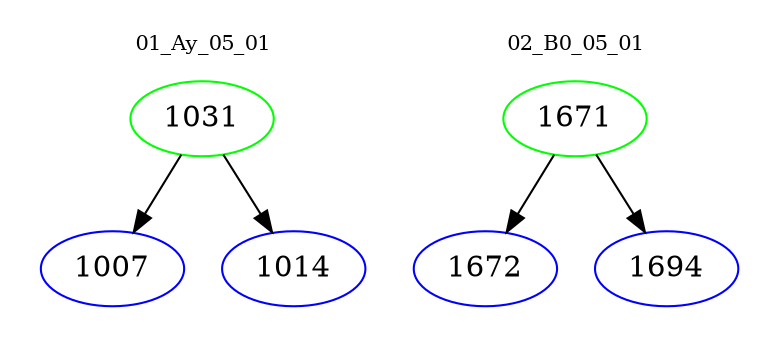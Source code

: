 digraph{
subgraph cluster_0 {
color = white
label = "01_Ay_05_01";
fontsize=10;
T0_1031 [label="1031", color="green"]
T0_1031 -> T0_1007 [color="black"]
T0_1007 [label="1007", color="blue"]
T0_1031 -> T0_1014 [color="black"]
T0_1014 [label="1014", color="blue"]
}
subgraph cluster_1 {
color = white
label = "02_B0_05_01";
fontsize=10;
T1_1671 [label="1671", color="green"]
T1_1671 -> T1_1672 [color="black"]
T1_1672 [label="1672", color="blue"]
T1_1671 -> T1_1694 [color="black"]
T1_1694 [label="1694", color="blue"]
}
}
